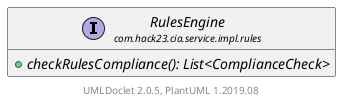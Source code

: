 @startuml
    set namespaceSeparator none
    hide empty fields
    hide empty methods

    interface "<size:14>RulesEngine\n<size:10>com.hack23.cia.service.impl.rules" as com.hack23.cia.service.impl.rules.RulesEngine [[RulesEngine.html]] {
        {abstract} +checkRulesCompliance(): List<ComplianceCheck>
    }

    center footer UMLDoclet 2.0.5, PlantUML 1.2019.08
@enduml
